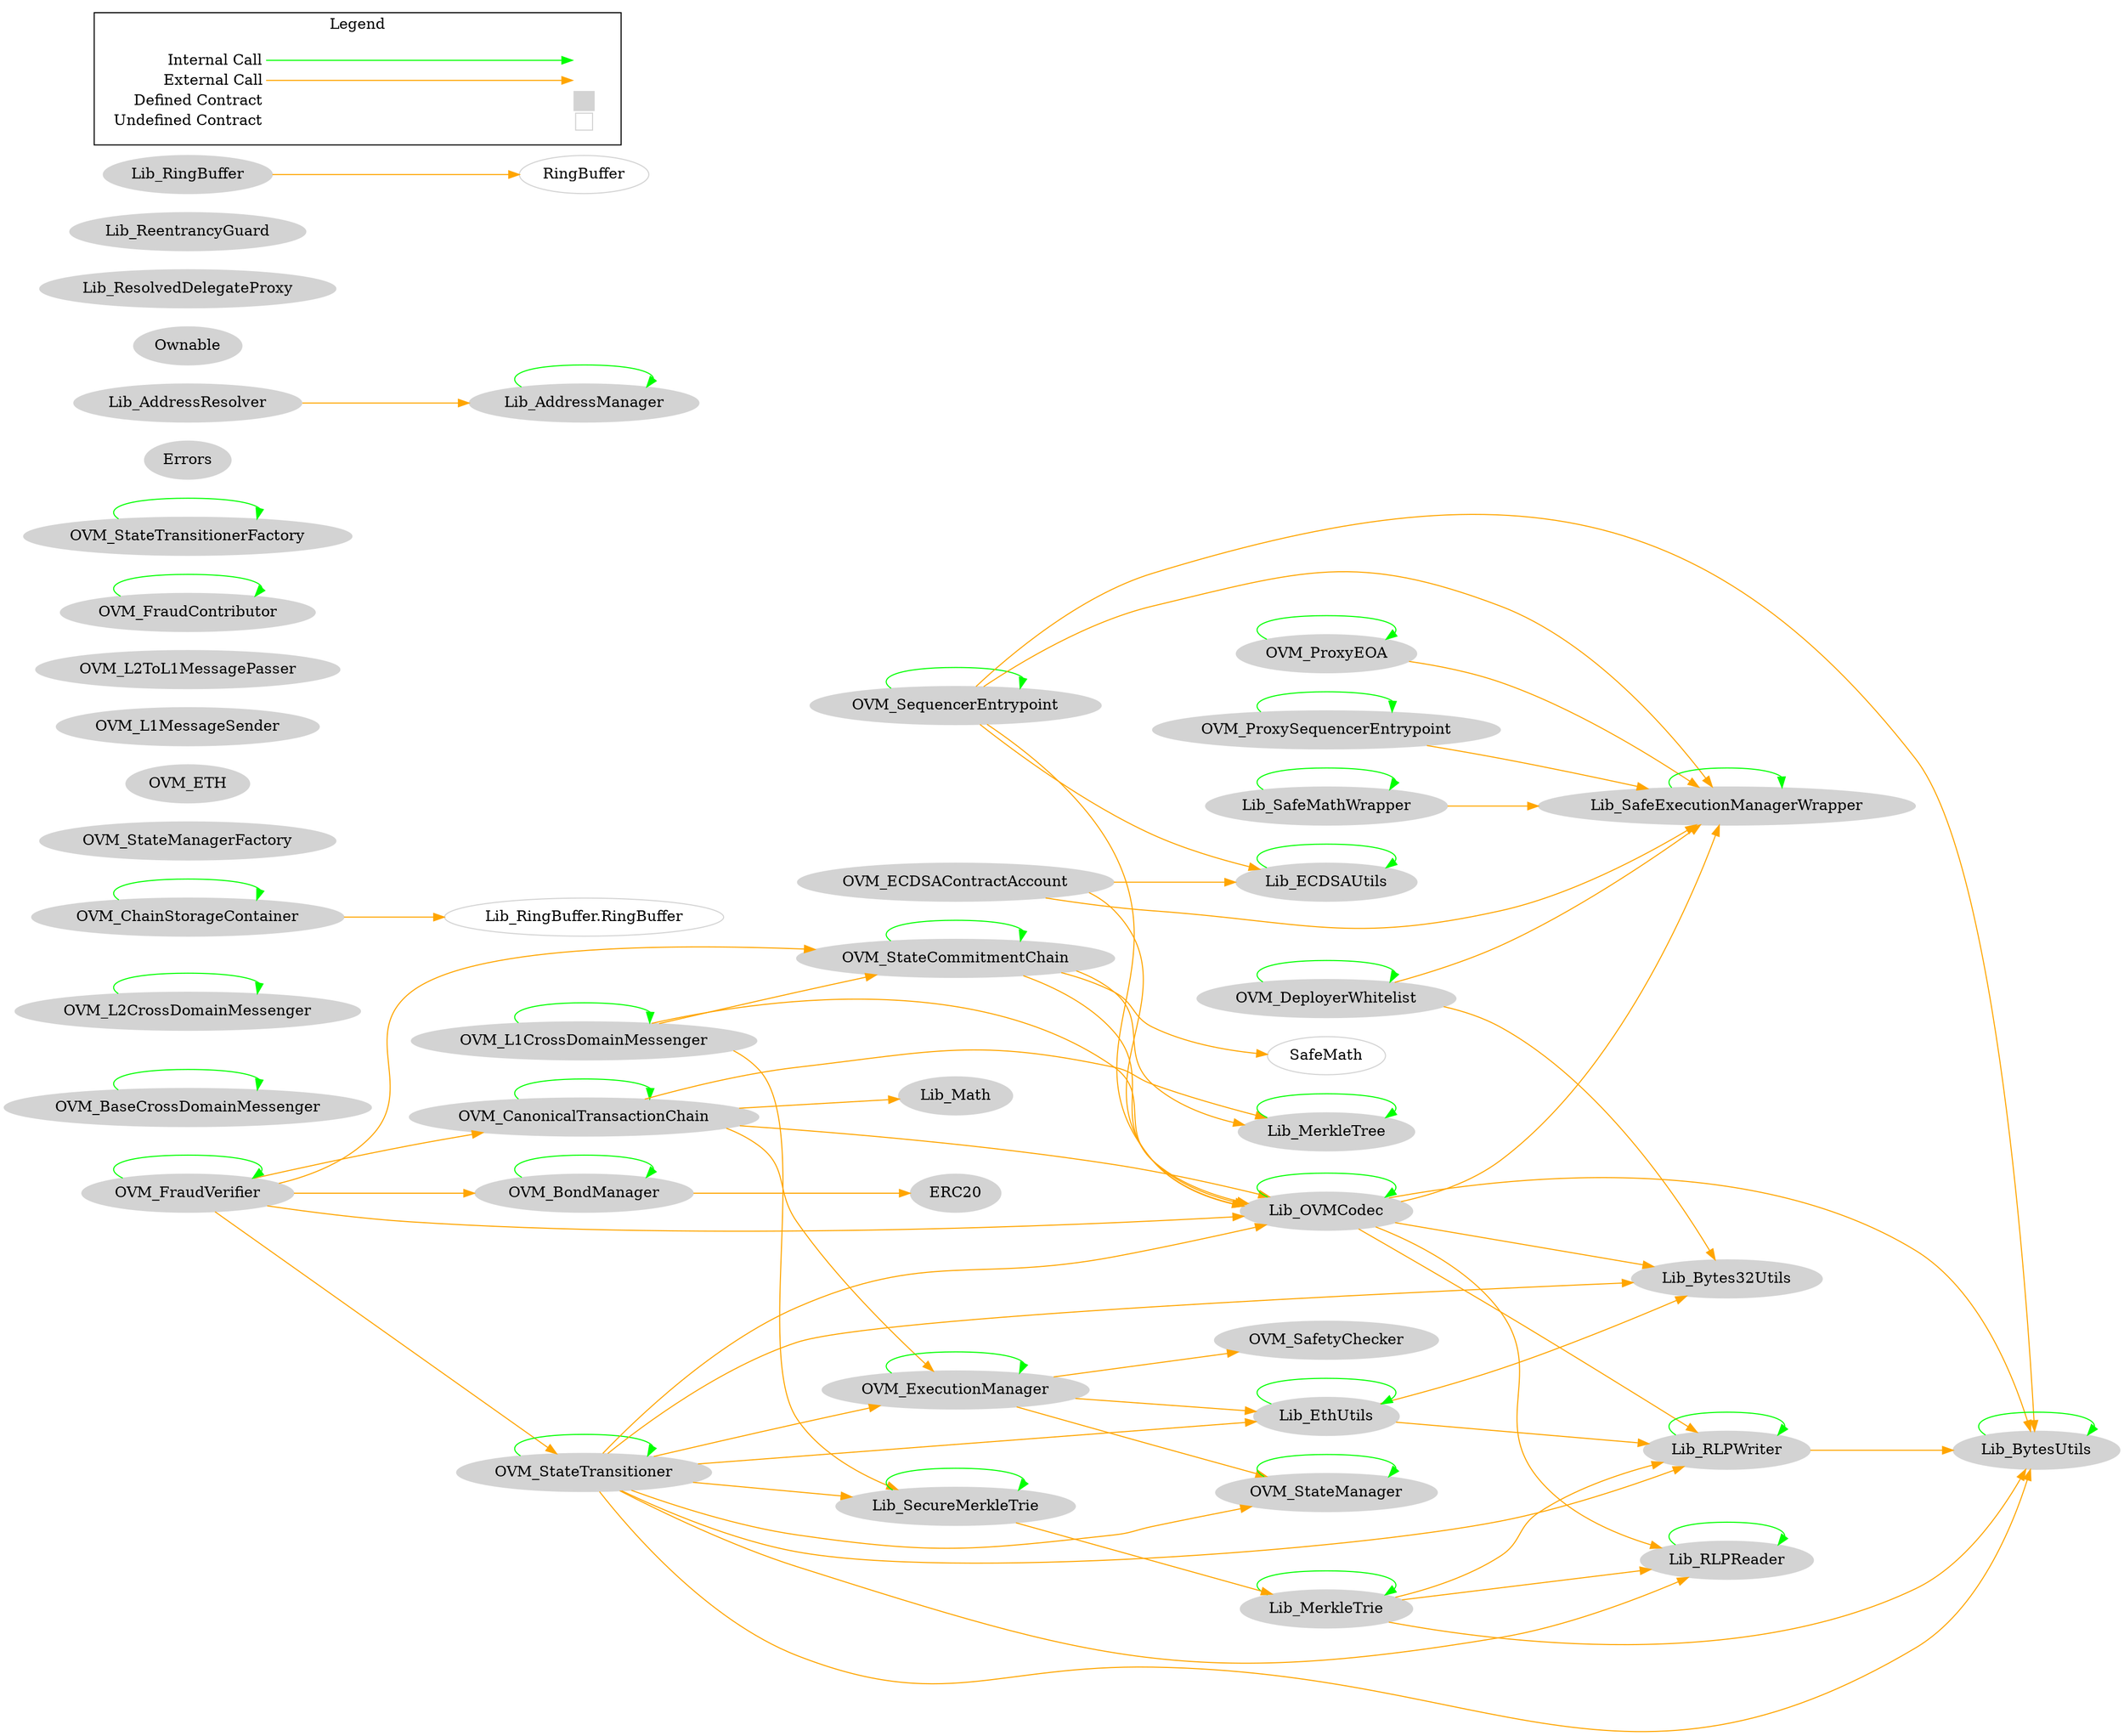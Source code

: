 digraph G {
  graph [ ratio = "auto", page = "100", compound =true ];
  "OVM_ECDSAContractAccount" [ label = "OVM_ECDSAContractAccount", color = "lightgray", style = "filled" ];
  "OVM_ProxyEOA" [ label = "OVM_ProxyEOA", color = "lightgray", style = "filled" ];
  "OVM_BaseCrossDomainMessenger" [ label = "OVM_BaseCrossDomainMessenger", color = "lightgray", style = "filled" ];
  "OVM_L1CrossDomainMessenger" [ label = "OVM_L1CrossDomainMessenger", color = "lightgray", style = "filled" ];
  "OVM_L2CrossDomainMessenger" [ label = "OVM_L2CrossDomainMessenger", color = "lightgray", style = "filled" ];
  "OVM_CanonicalTransactionChain" [ label = "OVM_CanonicalTransactionChain", color = "lightgray", style = "filled" ];
  "OVM_ChainStorageContainer" [ label = "OVM_ChainStorageContainer", color = "lightgray", style = "filled" ];
  "OVM_StateCommitmentChain" [ label = "OVM_StateCommitmentChain", color = "lightgray", style = "filled" ];
  "OVM_ExecutionManager" [ label = "OVM_ExecutionManager", color = "lightgray", style = "filled" ];
  "OVM_SafetyChecker" [ label = "OVM_SafetyChecker", color = "lightgray", style = "filled" ];
  "OVM_StateManager" [ label = "OVM_StateManager", color = "lightgray", style = "filled" ];
  "OVM_StateManagerFactory" [ label = "OVM_StateManagerFactory", color = "lightgray", style = "filled" ];
  "OVM_DeployerWhitelist" [ label = "OVM_DeployerWhitelist", color = "lightgray", style = "filled" ];
  "OVM_ETH" [ label = "OVM_ETH", color = "lightgray", style = "filled" ];
  "OVM_L1MessageSender" [ label = "OVM_L1MessageSender", color = "lightgray", style = "filled" ];
  "OVM_L2ToL1MessagePasser" [ label = "OVM_L2ToL1MessagePasser", color = "lightgray", style = "filled" ];
  "OVM_ProxySequencerEntrypoint" [ label = "OVM_ProxySequencerEntrypoint", color = "lightgray", style = "filled" ];
  "OVM_SequencerEntrypoint" [ label = "OVM_SequencerEntrypoint", color = "lightgray", style = "filled" ];
  "OVM_BondManager" [ label = "OVM_BondManager", color = "lightgray", style = "filled" ];
  "OVM_FraudContributor" [ label = "OVM_FraudContributor", color = "lightgray", style = "filled" ];
  "OVM_FraudVerifier" [ label = "OVM_FraudVerifier", color = "lightgray", style = "filled" ];
  "OVM_StateTransitioner" [ label = "OVM_StateTransitioner", color = "lightgray", style = "filled" ];
  "OVM_StateTransitionerFactory" [ label = "OVM_StateTransitionerFactory", color = "lightgray", style = "filled" ]; 
  "ERC20" [ label = "ERC20", color = "lightgray", style = "filled" ];
  "Errors" [ label = "Errors", color = "lightgray", style = "filled" ]; 
  "Lib_OVMCodec" [ label = "Lib_OVMCodec", color = "lightgray", style = "filled" ];
  "Lib_AddressManager" [ label = "Lib_AddressManager", color = "lightgray", style = "filled" ];
  "Lib_AddressResolver" [ label = "Lib_AddressResolver", color = "lightgray", style = "filled" ];
  "Ownable" [ label = "Ownable", color = "lightgray", style = "filled" ];
  "Lib_ResolvedDelegateProxy" [ label = "Lib_ResolvedDelegateProxy", color = "lightgray", style = "filled" ];
  "Lib_RLPReader" [ label = "Lib_RLPReader", color = "lightgray", style = "filled" ];
  "Lib_RLPWriter" [ label = "Lib_RLPWriter", color = "lightgray", style = "filled" ];
  "Lib_MerkleTrie" [ label = "Lib_MerkleTrie", color = "lightgray", style = "filled" ];
  "Lib_SecureMerkleTrie" [ label = "Lib_SecureMerkleTrie", color = "lightgray", style = "filled" ];
  "Lib_Bytes32Utils" [ label = "Lib_Bytes32Utils", color = "lightgray", style = "filled" ];
  "Lib_BytesUtils" [ label = "Lib_BytesUtils", color = "lightgray", style = "filled" ];
  "Lib_ECDSAUtils" [ label = "Lib_ECDSAUtils", color = "lightgray", style = "filled" ];
  "Lib_EthUtils" [ label = "Lib_EthUtils", color = "lightgray", style = "filled" ];
  "Lib_Math" [ label = "Lib_Math", color = "lightgray", style = "filled" ];
  "Lib_MerkleTree" [ label = "Lib_MerkleTree", color = "lightgray", style = "filled" ];
  "Lib_ReentrancyGuard" [ label = "Lib_ReentrancyGuard", color = "lightgray", style = "filled" ];
  "Lib_RingBuffer" [ label = "Lib_RingBuffer", color = "lightgray", style = "filled" ];
  "Lib_SafeExecutionManagerWrapper" [ label = "Lib_SafeExecutionManagerWrapper", color = "lightgray", style = "filled" ];
  "Lib_SafeMathWrapper" [ label = "Lib_SafeMathWrapper", color = "lightgray", style = "filled" ];
  "Lib_RingBuffer.RingBuffer" [ label = "Lib_RingBuffer.RingBuffer", color = "lightgray" ];
  "SafeMath" [ label = "SafeMath", color = "lightgray" ];
  "RingBuffer" [ label = "RingBuffer", color = "lightgray" ];
  "OVM_ECDSAContractAccount" -> "Lib_SafeExecutionManagerWrapper" [ color = "orange" ];
  "OVM_ECDSAContractAccount" -> "Lib_ECDSAUtils" [ color = "orange" ];
  "OVM_ECDSAContractAccount" -> "Lib_OVMCodec" [ color = "orange" ];
  "OVM_ProxyEOA" -> "OVM_ProxyEOA" [ color = "green" ];
  "OVM_ProxyEOA" -> "Lib_SafeExecutionManagerWrapper" [ color = "orange" ];
  "OVM_BaseCrossDomainMessenger" -> "OVM_BaseCrossDomainMessenger" [ color = "green" ];
  "OVM_L1CrossDomainMessenger" -> "OVM_L1CrossDomainMessenger" [ color = "green" ];
  "OVM_L1CrossDomainMessenger" -> "OVM_StateCommitmentChain" [ color = "orange" ];
  "OVM_L1CrossDomainMessenger" -> "Lib_SecureMerkleTrie" [ color = "orange" ];
  "OVM_L1CrossDomainMessenger" -> "Lib_OVMCodec" [ color = "orange" ];
  "OVM_L2CrossDomainMessenger" -> "OVM_L2CrossDomainMessenger" [ color = "green" ];
  "OVM_CanonicalTransactionChain" -> "OVM_CanonicalTransactionChain" [ color = "green" ];
  "OVM_CanonicalTransactionChain" -> "Lib_OVMCodec" [ color = "orange" ];
  "OVM_CanonicalTransactionChain" -> "Lib_Math" [ color = "orange" ];
  "OVM_CanonicalTransactionChain" -> "Lib_MerkleTree" [ color = "orange" ];
  "OVM_CanonicalTransactionChain" -> "OVM_ExecutionManager" [ color = "orange" ];
  "OVM_ChainStorageContainer" -> "OVM_ChainStorageContainer" [ color = "green" ];
  "OVM_ChainStorageContainer" -> "Lib_RingBuffer.RingBuffer" [ color = "orange" ];
  "OVM_StateCommitmentChain" -> "OVM_StateCommitmentChain" [ color = "green" ];
  "OVM_StateCommitmentChain" -> "Lib_MerkleTree" [ color = "orange" ];
  "OVM_StateCommitmentChain" -> "SafeMath" [ color = "orange" ];
  "OVM_StateCommitmentChain" -> "Lib_OVMCodec" [ color = "orange" ];
  "OVM_ExecutionManager" -> "OVM_ExecutionManager" [ color = "green" ];
  "OVM_ExecutionManager" -> "OVM_StateManager" [ color = "orange" ];
  "OVM_ExecutionManager" -> "Lib_EthUtils" [ color = "orange" ];
  "OVM_ExecutionManager" -> "OVM_SafetyChecker" [ color = "orange" ];
  "OVM_StateManager" -> "OVM_StateManager" [ color = "green" ];
  "OVM_DeployerWhitelist" -> "Lib_Bytes32Utils" [ color = "orange" ];
  "OVM_DeployerWhitelist" -> "Lib_SafeExecutionManagerWrapper" [ color = "orange" ];
  "OVM_DeployerWhitelist" -> "OVM_DeployerWhitelist" [ color = "green" ];
  "OVM_ProxySequencerEntrypoint" -> "Lib_SafeExecutionManagerWrapper" [ color = "orange" ];
  "OVM_ProxySequencerEntrypoint" -> "OVM_ProxySequencerEntrypoint" [ color = "green" ];
  "OVM_SequencerEntrypoint" -> "OVM_SequencerEntrypoint" [ color = "green" ];
  "OVM_SequencerEntrypoint" -> "Lib_BytesUtils" [ color = "orange" ];
  "OVM_SequencerEntrypoint" -> "Lib_OVMCodec" [ color = "orange" ];
  "OVM_SequencerEntrypoint" -> "Lib_ECDSAUtils" [ color = "orange" ];
  "OVM_SequencerEntrypoint" -> "Lib_SafeExecutionManagerWrapper" [ color = "orange" ];
  "OVM_BondManager" -> "OVM_BondManager" [ color = "green" ];
  "OVM_BondManager" -> "ERC20" [ color = "orange" ];
  "OVM_FraudContributor" -> "OVM_FraudContributor" [ color = "green" ];
  "OVM_FraudVerifier" -> "Lib_OVMCodec" [ color = "orange" ];
  "OVM_FraudVerifier" -> "OVM_FraudVerifier" [ color = "green" ];
  "OVM_FraudVerifier" -> "OVM_StateCommitmentChain" [ color = "orange" ];
  "OVM_FraudVerifier" -> "OVM_CanonicalTransactionChain" [ color = "orange" ];
  "OVM_FraudVerifier" -> "OVM_StateTransitioner" [ color = "orange" ];
  "OVM_FraudVerifier" -> "OVM_BondManager" [ color = "orange" ];
  "OVM_StateTransitioner" -> "OVM_StateTransitioner" [ color = "green" ];
  "OVM_StateTransitioner" -> "OVM_StateManager" [ color = "orange" ];
  "OVM_StateTransitioner" -> "Lib_SecureMerkleTrie" [ color = "orange" ];
  "OVM_StateTransitioner" -> "Lib_OVMCodec" [ color = "orange" ];
  "OVM_StateTransitioner" -> "Lib_EthUtils" [ color = "orange" ];
  "OVM_StateTransitioner" -> "Lib_BytesUtils" [ color = "orange" ];
  "OVM_StateTransitioner" -> "Lib_RLPReader" [ color = "orange" ];
  "OVM_StateTransitioner" -> "OVM_ExecutionManager" [ color = "orange" ];
  "OVM_StateTransitioner" -> "Lib_RLPWriter" [ color = "orange" ];
  "OVM_StateTransitioner" -> "Lib_Bytes32Utils" [ color = "orange" ];
  "OVM_StateTransitionerFactory" -> "OVM_StateTransitionerFactory" [ color = "green" ];
  "Lib_OVMCodec" -> "Lib_RLPReader" [ color = "orange" ];
  "Lib_OVMCodec" -> "Lib_BytesUtils" [ color = "orange" ];
  "Lib_OVMCodec" -> "Lib_SafeExecutionManagerWrapper" [ color = "orange" ];
  "Lib_OVMCodec" -> "Lib_RLPWriter" [ color = "orange" ];
  "Lib_OVMCodec" -> "Lib_OVMCodec" [ color = "green" ];
  "Lib_OVMCodec" -> "Lib_Bytes32Utils" [ color = "orange" ];
  "Lib_AddressManager" -> "Lib_AddressManager" [ color = "green" ];
  "Lib_AddressResolver" -> "Lib_AddressManager" [ color = "orange" ];
  "Lib_RLPReader" -> "Lib_RLPReader" [ color = "green" ];
  "Lib_RLPWriter" -> "Lib_BytesUtils" [ color = "orange" ];
  "Lib_RLPWriter" -> "Lib_RLPWriter" [ color = "green" ];
  "Lib_MerkleTrie" -> "Lib_MerkleTrie" [ color = "green" ];
  "Lib_MerkleTrie" -> "Lib_BytesUtils" [ color = "orange" ];
  "Lib_MerkleTrie" -> "Lib_RLPReader" [ color = "orange" ];
  "Lib_MerkleTrie" -> "Lib_RLPWriter" [ color = "orange" ];
  "Lib_SecureMerkleTrie" -> "Lib_SecureMerkleTrie" [ color = "green" ];
  "Lib_SecureMerkleTrie" -> "Lib_MerkleTrie" [ color = "orange" ];
  "Lib_BytesUtils" -> "Lib_BytesUtils" [ color = "green" ];
  "Lib_ECDSAUtils" -> "Lib_ECDSAUtils" [ color = "green" ];
  "Lib_EthUtils" -> "Lib_EthUtils" [ color = "green" ];
  "Lib_EthUtils" -> "Lib_RLPWriter" [ color = "orange" ];
  "Lib_EthUtils" -> "Lib_Bytes32Utils" [ color = "orange" ];
  "Lib_MerkleTree" -> "Lib_MerkleTree" [ color = "green" ];
  "Lib_RingBuffer" -> "RingBuffer" [ color = "orange" ];
  "Lib_SafeExecutionManagerWrapper" -> "Lib_SafeExecutionManagerWrapper" [ color = "green" ];
  "Lib_SafeMathWrapper" -> "Lib_SafeExecutionManagerWrapper" [ color = "orange" ];
  "Lib_SafeMathWrapper" -> "Lib_SafeMathWrapper" [ color = "green" ];


rankdir=LR
node [shape=plaintext]
subgraph cluster_01 { 
label = "Legend";
key [label=<<table border="0" cellpadding="2" cellspacing="0" cellborder="0">
  <tr><td align="right" port="i1">Internal Call</td></tr>
  <tr><td align="right" port="i2">External Call</td></tr>
  <tr><td align="right" port="i3">Defined Contract</td></tr>
  <tr><td align="right" port="i4">Undefined Contract</td></tr>
  </table>>]
key2 [label=<<table border="0" cellpadding="2" cellspacing="0" cellborder="0">
  <tr><td port="i1">&nbsp;&nbsp;&nbsp;</td></tr>
  <tr><td port="i2">&nbsp;&nbsp;&nbsp;</td></tr>
  <tr><td port="i3" bgcolor="lightgray">&nbsp;&nbsp;&nbsp;</td></tr>
  <tr><td port="i4">
    <table border="1" cellborder="0" cellspacing="0" cellpadding="7" color="lightgray">
      <tr>
       <td></td>
      </tr>
     </table>
  </td></tr>
  </table>>]
key:i1:e -> key2:i1:w [color="green"]
key:i2:e -> key2:i2:w [color="orange"]
}
}


